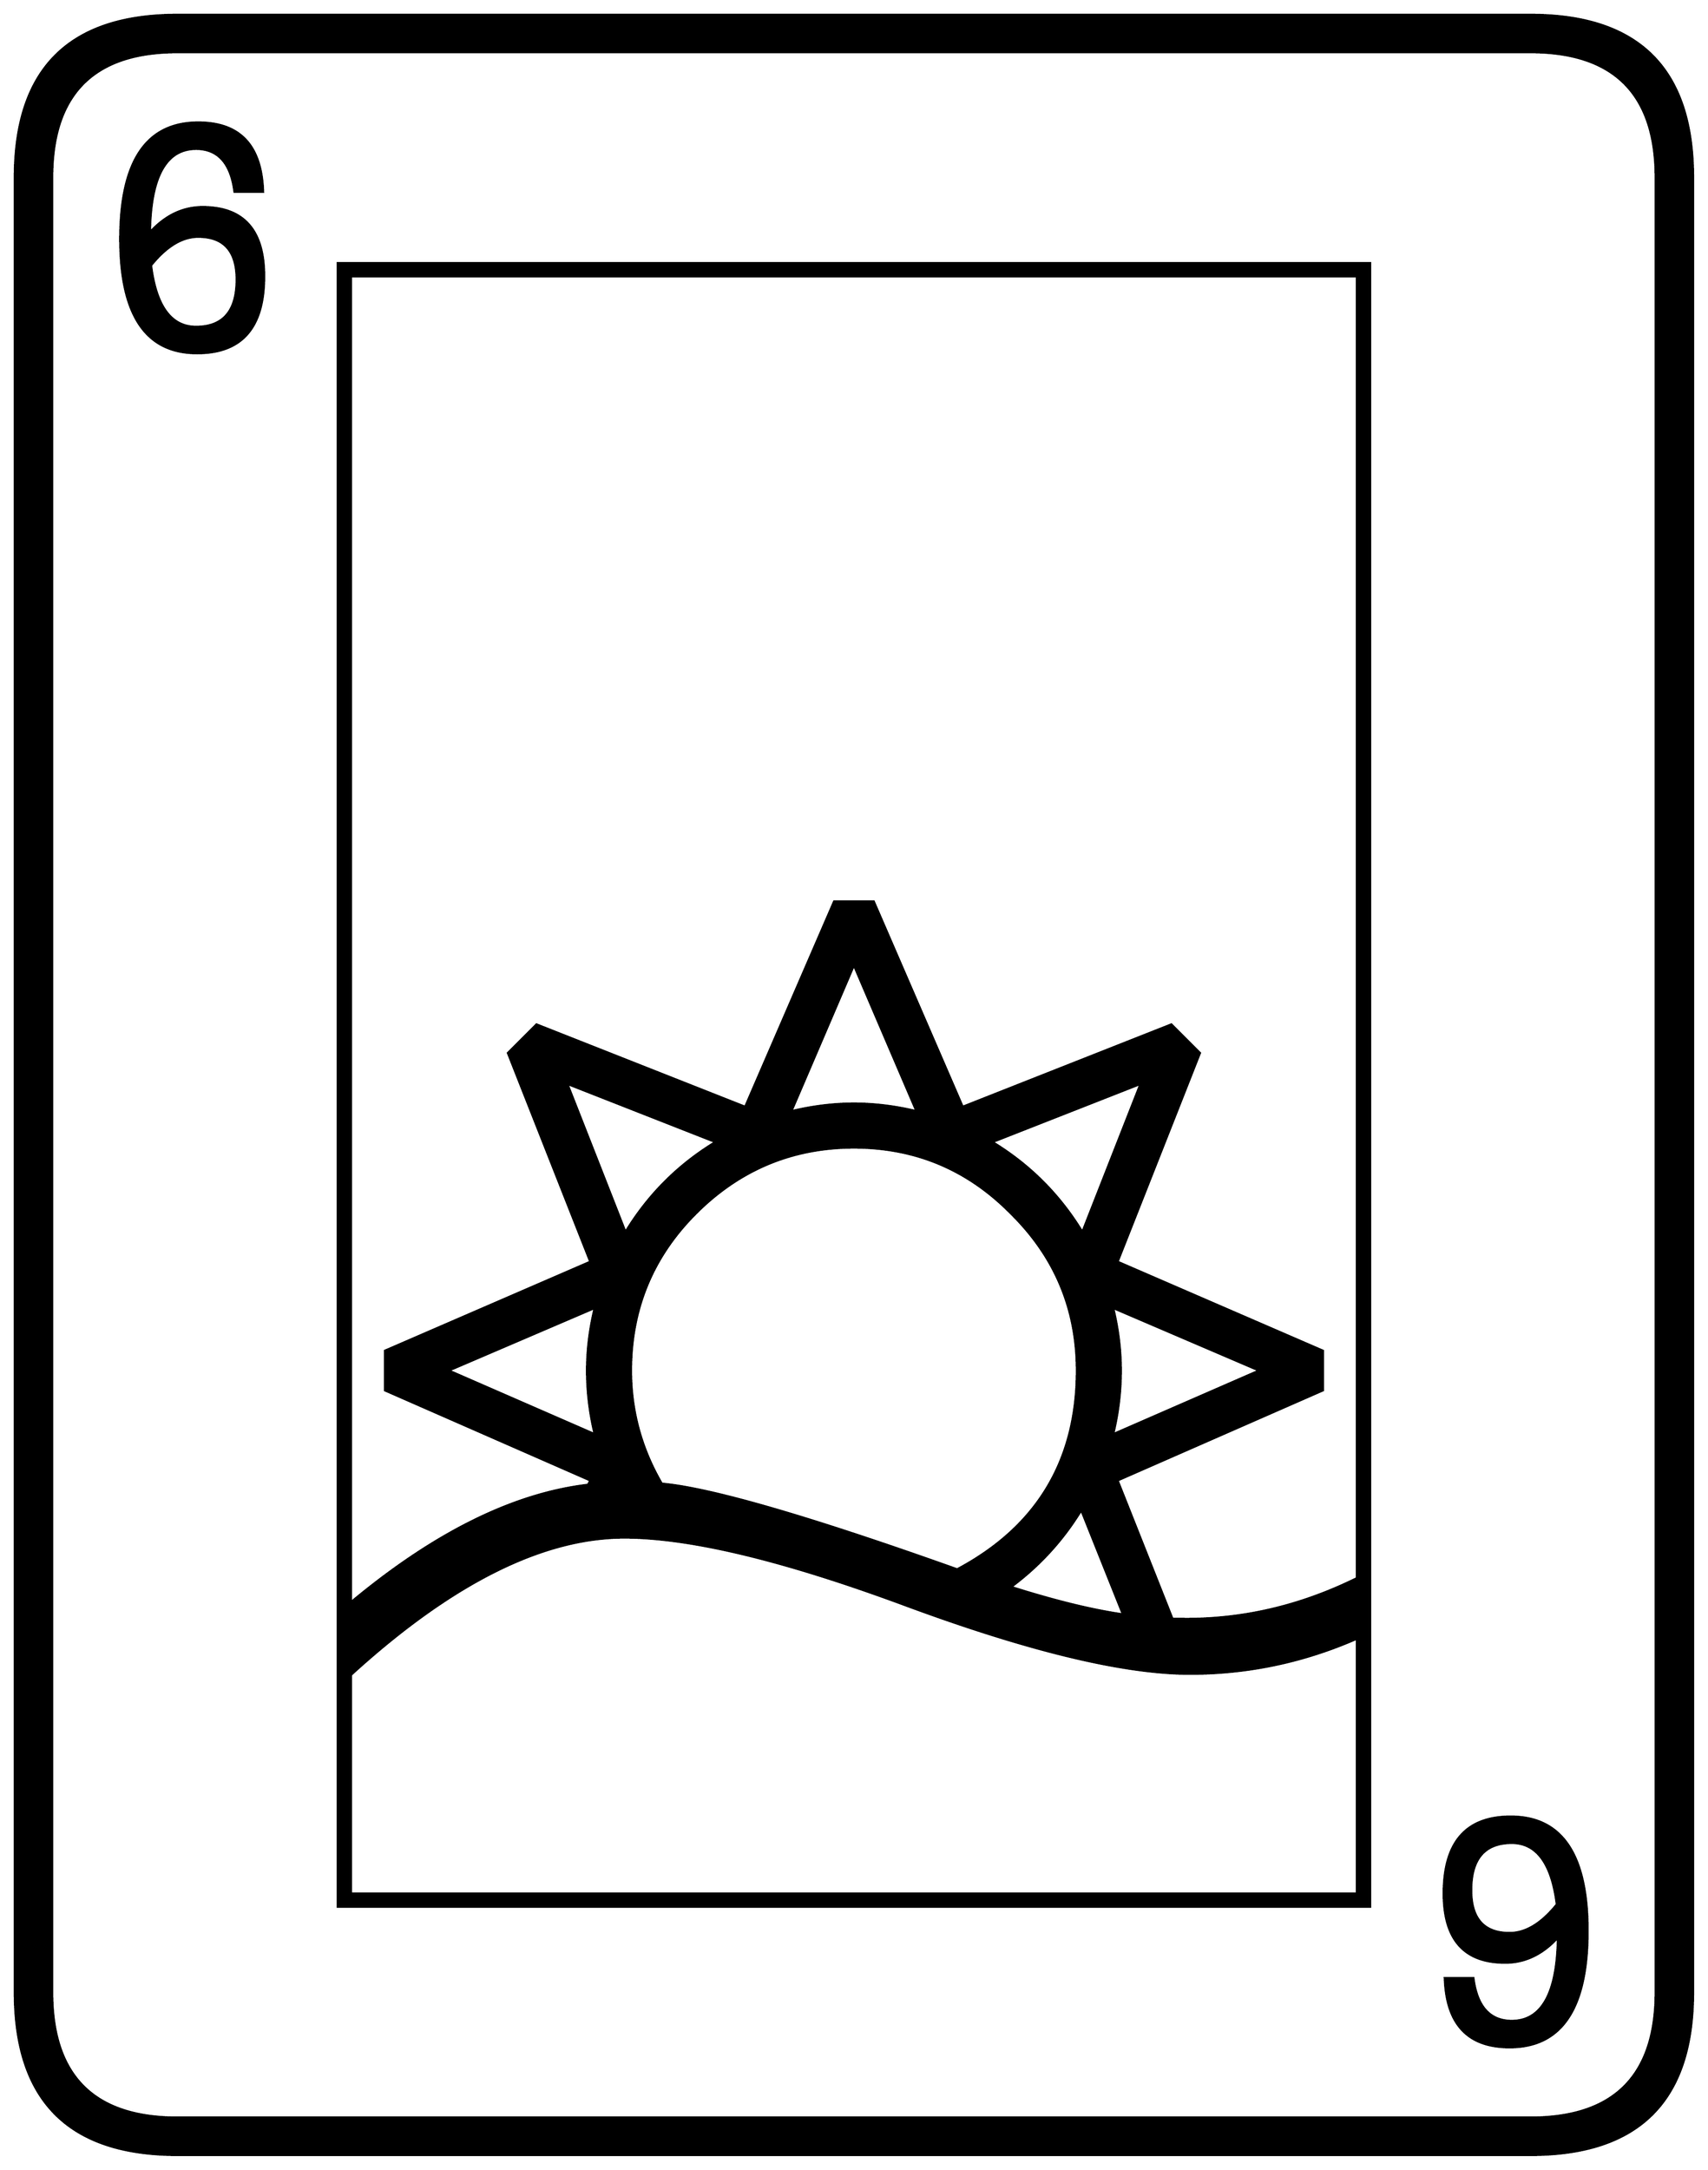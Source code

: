 


\begin{tikzpicture}[y=0.80pt, x=0.80pt, yscale=-1.0, xscale=1.0, inner sep=0pt, outer sep=0pt]
\begin{scope}[shift={(100.0,1706.0)},nonzero rule]
  \path[draw=.,fill=.,line width=1.600pt] (1578.0,244.0) .. controls
    (1578.0,342.667) and (1528.667,392.0) .. (1430.0,392.0) --
    (198.0,392.0) .. controls (99.333,392.0) and (50.0,342.667) ..
    (50.0,244.0) -- (50.0,-1408.0) .. controls (50.0,-1506.667)
    and (99.333,-1556.0) .. (198.0,-1556.0) -- (1430.0,-1556.0) ..
    controls (1528.667,-1556.0) and (1578.0,-1506.667) ..
    (1578.0,-1408.0) -- (1578.0,244.0) -- cycle(1544.0,244.0) --
    (1544.0,-1408.0) .. controls (1544.0,-1484.0) and
    (1506.0,-1522.0) .. (1430.0,-1522.0) -- (198.0,-1522.0) ..
    controls (122.0,-1522.0) and (84.0,-1484.0) ..
    (84.0,-1408.0) -- (84.0,244.0) .. controls (84.0,320.0) and
    (122.0,358.0) .. (198.0,358.0) -- (1430.0,358.0) .. controls
    (1506.0,358.0) and (1544.0,320.0) .. (1544.0,244.0) --
    cycle(277.0,-1318.0) .. controls (277.0,-1271.333) and
    (256.667,-1248.0) .. (216.0,-1248.0) .. controls
    (169.333,-1248.0) and (146.0,-1282.667) .. (146.0,-1352.0) ..
    controls (146.0,-1422.667) and (169.667,-1458.0) ..
    (217.0,-1458.0) .. controls (255.0,-1458.0) and
    (274.667,-1437.0) .. (276.0,-1395.0) -- (250.0,-1395.0) ..
    controls (246.667,-1421.0) and (235.0,-1434.0) ..
    (215.0,-1434.0) .. controls (187.667,-1434.0) and
    (173.667,-1408.667) .. (173.0,-1358.0) .. controls
    (187.0,-1373.333) and (203.0,-1381.0) .. (221.0,-1381.0) ..
    controls (258.333,-1381.0) and (277.0,-1360.0) ..
    (277.0,-1318.0) -- cycle(1284.0,166.0) -- (344.0,166.0) --
    (344.0,-1330.0) -- (1284.0,-1330.0) -- (1284.0,166.0) --
    cycle(1482.0,188.0) .. controls (1482.0,258.667) and
    (1458.333,294.0) .. (1411.0,294.0) .. controls (1373.0,294.0)
    and (1353.333,273.0) .. (1352.0,231.0) -- (1378.0,231.0) ..
    controls (1381.333,257.0) and (1393.0,270.0) .. (1413.0,270.0)
    .. controls (1440.333,270.0) and (1454.333,244.667) ..
    (1455.0,194.0) .. controls (1441.0,209.333) and (1425.0,217.0)
    .. (1407.0,217.0) .. controls (1369.667,217.0) and
    (1351.0,196.0) .. (1351.0,154.0) .. controls (1351.0,107.333)
    and (1371.333,84.0) .. (1412.0,84.0) .. controls (1458.667,84.0)
    and (1482.0,118.667) .. (1482.0,188.0) -- cycle(252.0,-1315.0)
    .. controls (252.0,-1341.0) and (240.333,-1354.0) ..
    (217.0,-1354.0) .. controls (202.333,-1354.0) and
    (188.0,-1345.333) .. (174.0,-1328.0) .. controls
    (178.667,-1290.667) and (192.333,-1272.0) .. (215.0,-1272.0) ..
    controls (239.667,-1272.0) and (252.0,-1286.333) ..
    (252.0,-1315.0) -- cycle(1075.0,-583.0) -- (940.0,-530.0) ..
    controls (974.0,-509.333) and (1001.333,-482.0) ..
    (1022.0,-448.0) -- (1075.0,-583.0) -- cycle(1272.0,-133.0)
    -- (1272.0,-1318.0) -- (356.0,-1318.0) -- (356.0,-111.0) ..
    controls (432.0,-174.333) and (504.0,-210.0) .. (572.0,-218.0)
    -- (574.0,-222.0) -- (387.0,-304.0) -- (387.0,-340.0) --
    (574.0,-421.0) -- (499.0,-611.0) -- (525.0,-637.0) --
    (715.0,-562.0) -- (796.0,-749.0) -- (832.0,-749.0) --
    (913.0,-562.0) -- (1103.0,-637.0) -- (1129.0,-611.0) --
    (1054.0,-421.0) -- (1241.0,-340.0) -- (1241.0,-304.0) --
    (1054.0,-222.0) -- (1104.0,-96.0) -- (1109.0,-96.0) ..
    controls (1165.0,-94.667) and (1219.333,-107.0) ..
    (1272.0,-133.0) -- cycle(871.0,-558.0) -- (814.0,-691.0) --
    (757.0,-558.0) .. controls (776.333,-562.667) and (795.333,-565.0)
    .. (814.0,-565.0) .. controls (832.667,-565.0) and
    (851.667,-562.667) .. (871.0,-558.0) -- cycle(1183.0,-322.0) --
    (1050.0,-379.0) .. controls (1054.667,-359.667) and
    (1057.0,-340.667) .. (1057.0,-322.0) .. controls
    (1057.0,-302.667) and (1054.667,-283.333) .. (1050.0,-264.0) --
    (1183.0,-322.0) -- cycle(1454.0,164.0) .. controls
    (1449.333,126.667) and (1435.667,108.0) .. (1413.0,108.0) ..
    controls (1388.333,108.0) and (1376.0,122.333) .. (1376.0,151.0)
    .. controls (1376.0,177.0) and (1387.667,190.0) ..
    (1411.0,190.0) .. controls (1425.667,190.0) and (1440.0,181.333)
    .. (1454.0,164.0) -- cycle(1059.0,-100.0) -- (1021.0,-195.0)
    .. controls (1004.333,-167.667) and (983.0,-144.333) ..
    (957.0,-125.0) .. controls (997.0,-112.333) and
    (1031.0,-104.0) .. (1059.0,-100.0) -- cycle(1017.0,-322.0)
    .. controls (1017.0,-378.0) and (997.0,-425.667) ..
    (957.0,-465.0) .. controls (917.667,-505.0) and (870.0,-525.0)
    .. (814.0,-525.0) .. controls (758.0,-525.0) and
    (710.0,-505.0) .. (670.0,-465.0) .. controls (630.667,-425.667)
    and (611.0,-378.0) .. (611.0,-322.0) .. controls
    (611.0,-285.333) and (620.333,-251.0) .. (639.0,-219.0) ..
    controls (683.667,-215.0) and (773.333,-189.0) .. (908.0,-141.0)
    .. controls (980.667,-179.667) and (1017.0,-240.0) ..
    (1017.0,-322.0) -- cycle(688.0,-530.0) -- (553.0,-583.0) --
    (606.0,-448.0) .. controls (626.667,-482.0) and (654.0,-509.333)
    .. (688.0,-530.0) -- cycle(578.0,-264.0) .. controls
    (573.333,-283.333) and (571.0,-302.667) .. (571.0,-322.0) ..
    controls (571.0,-340.667) and (573.333,-359.667) .. (578.0,-379.0)
    -- (445.0,-322.0) -- (578.0,-264.0) -- cycle(1272.0,154.0)
    -- (1272.0,-78.0) .. controls (1223.333,-56.667) and
    (1172.667,-46.0) .. (1120.0,-46.0) .. controls (1060.0,-46.0)
    and (974.0,-66.667) .. (862.0,-108.0) .. controls
    (750.667,-149.333) and (665.0,-170.0) .. (605.0,-170.0) ..
    controls (530.333,-170.0) and (447.333,-128.333) .. (356.0,-45.0)
    -- (356.0,154.0) -- (1272.0,154.0) -- cycle;
\end{scope}

\end{tikzpicture}

